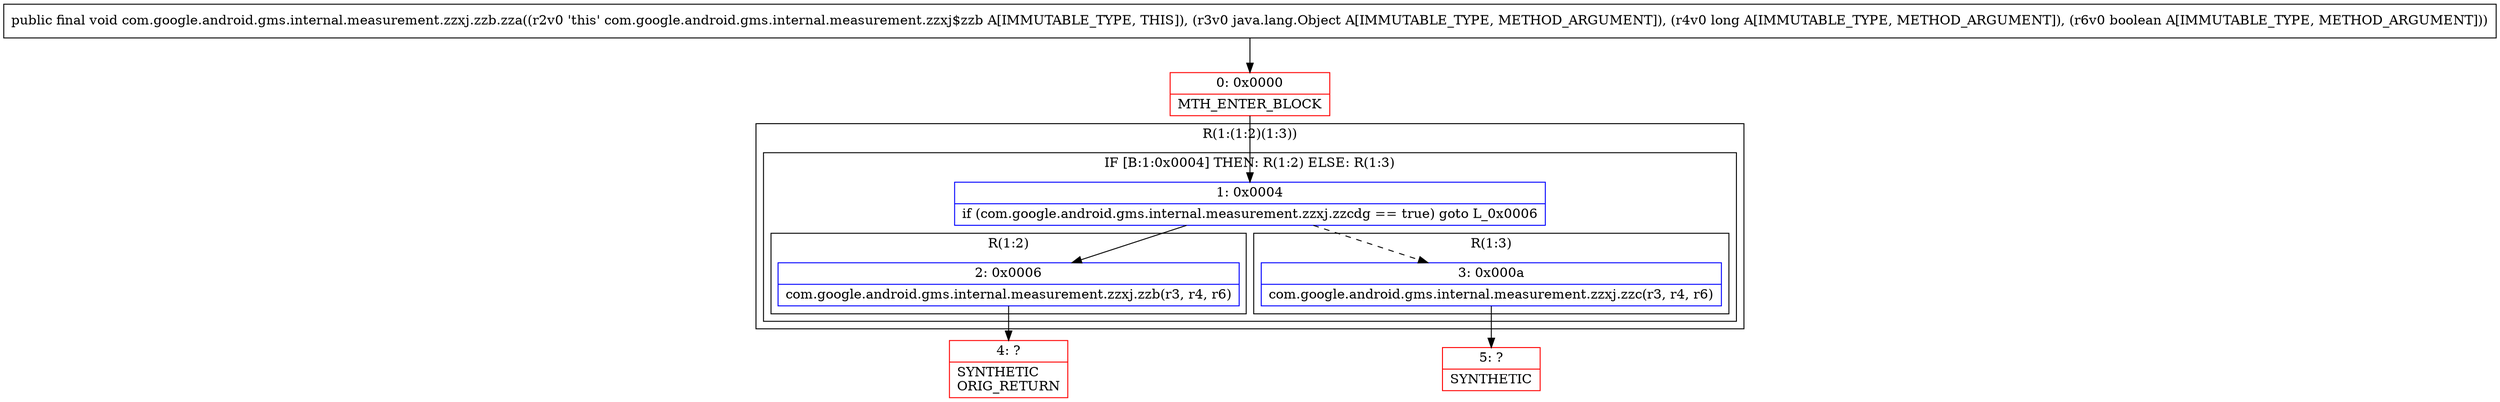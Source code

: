 digraph "CFG forcom.google.android.gms.internal.measurement.zzxj.zzb.zza(Ljava\/lang\/Object;JZ)V" {
subgraph cluster_Region_1079169779 {
label = "R(1:(1:2)(1:3))";
node [shape=record,color=blue];
subgraph cluster_IfRegion_433693661 {
label = "IF [B:1:0x0004] THEN: R(1:2) ELSE: R(1:3)";
node [shape=record,color=blue];
Node_1 [shape=record,label="{1\:\ 0x0004|if (com.google.android.gms.internal.measurement.zzxj.zzcdg == true) goto L_0x0006\l}"];
subgraph cluster_Region_990145360 {
label = "R(1:2)";
node [shape=record,color=blue];
Node_2 [shape=record,label="{2\:\ 0x0006|com.google.android.gms.internal.measurement.zzxj.zzb(r3, r4, r6)\l}"];
}
subgraph cluster_Region_65719917 {
label = "R(1:3)";
node [shape=record,color=blue];
Node_3 [shape=record,label="{3\:\ 0x000a|com.google.android.gms.internal.measurement.zzxj.zzc(r3, r4, r6)\l}"];
}
}
}
Node_0 [shape=record,color=red,label="{0\:\ 0x0000|MTH_ENTER_BLOCK\l}"];
Node_4 [shape=record,color=red,label="{4\:\ ?|SYNTHETIC\lORIG_RETURN\l}"];
Node_5 [shape=record,color=red,label="{5\:\ ?|SYNTHETIC\l}"];
MethodNode[shape=record,label="{public final void com.google.android.gms.internal.measurement.zzxj.zzb.zza((r2v0 'this' com.google.android.gms.internal.measurement.zzxj$zzb A[IMMUTABLE_TYPE, THIS]), (r3v0 java.lang.Object A[IMMUTABLE_TYPE, METHOD_ARGUMENT]), (r4v0 long A[IMMUTABLE_TYPE, METHOD_ARGUMENT]), (r6v0 boolean A[IMMUTABLE_TYPE, METHOD_ARGUMENT])) }"];
MethodNode -> Node_0;
Node_1 -> Node_2;
Node_1 -> Node_3[style=dashed];
Node_2 -> Node_4;
Node_3 -> Node_5;
Node_0 -> Node_1;
}

